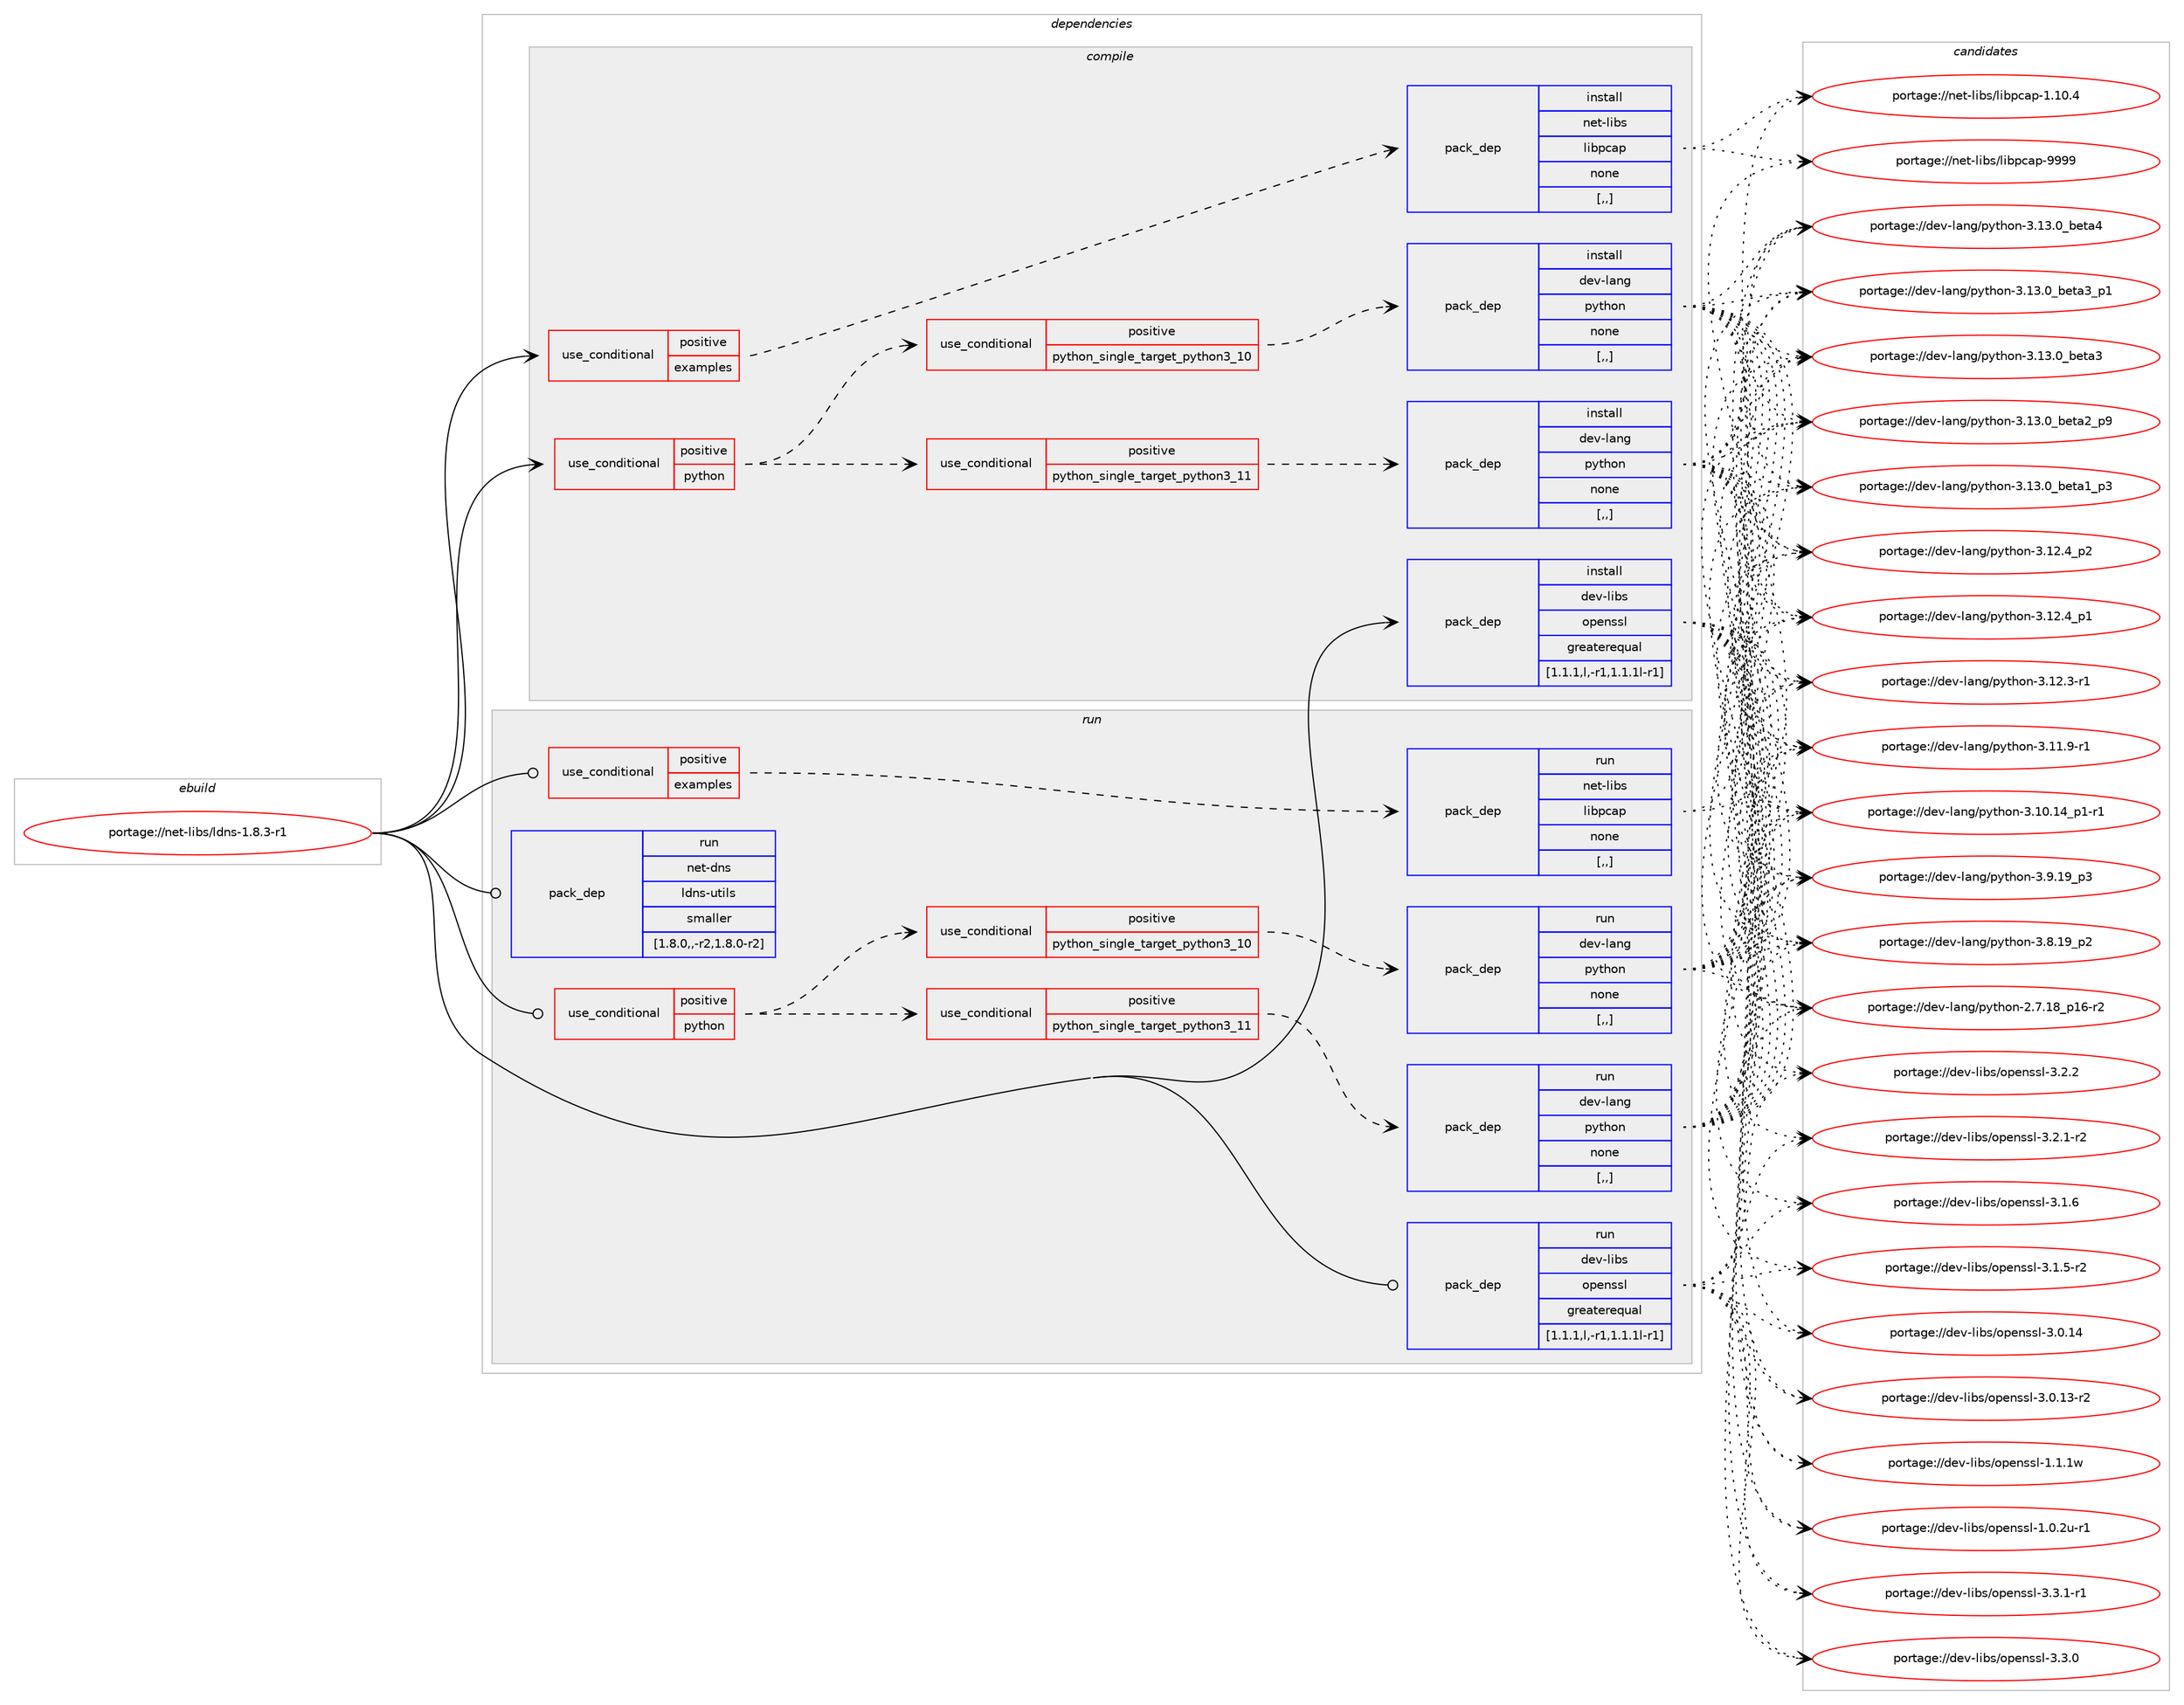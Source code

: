 digraph prolog {

# *************
# Graph options
# *************

newrank=true;
concentrate=true;
compound=true;
graph [rankdir=LR,fontname=Helvetica,fontsize=10,ranksep=1.5];#, ranksep=2.5, nodesep=0.2];
edge  [arrowhead=vee];
node  [fontname=Helvetica,fontsize=10];

# **********
# The ebuild
# **********

subgraph cluster_leftcol {
color=gray;
label=<<i>ebuild</i>>;
id [label="portage://net-libs/ldns-1.8.3-r1", color=red, width=4, href="../net-libs/ldns-1.8.3-r1.svg"];
}

# ****************
# The dependencies
# ****************

subgraph cluster_midcol {
color=gray;
label=<<i>dependencies</i>>;
subgraph cluster_compile {
fillcolor="#eeeeee";
style=filled;
label=<<i>compile</i>>;
subgraph cond93494 {
dependency358810 [label=<<TABLE BORDER="0" CELLBORDER="1" CELLSPACING="0" CELLPADDING="4"><TR><TD ROWSPAN="3" CELLPADDING="10">use_conditional</TD></TR><TR><TD>positive</TD></TR><TR><TD>examples</TD></TR></TABLE>>, shape=none, color=red];
subgraph pack262671 {
dependency358811 [label=<<TABLE BORDER="0" CELLBORDER="1" CELLSPACING="0" CELLPADDING="4" WIDTH="220"><TR><TD ROWSPAN="6" CELLPADDING="30">pack_dep</TD></TR><TR><TD WIDTH="110">install</TD></TR><TR><TD>net-libs</TD></TR><TR><TD>libpcap</TD></TR><TR><TD>none</TD></TR><TR><TD>[,,]</TD></TR></TABLE>>, shape=none, color=blue];
}
dependency358810:e -> dependency358811:w [weight=20,style="dashed",arrowhead="vee"];
}
id:e -> dependency358810:w [weight=20,style="solid",arrowhead="vee"];
subgraph cond93495 {
dependency358812 [label=<<TABLE BORDER="0" CELLBORDER="1" CELLSPACING="0" CELLPADDING="4"><TR><TD ROWSPAN="3" CELLPADDING="10">use_conditional</TD></TR><TR><TD>positive</TD></TR><TR><TD>python</TD></TR></TABLE>>, shape=none, color=red];
subgraph cond93496 {
dependency358813 [label=<<TABLE BORDER="0" CELLBORDER="1" CELLSPACING="0" CELLPADDING="4"><TR><TD ROWSPAN="3" CELLPADDING="10">use_conditional</TD></TR><TR><TD>positive</TD></TR><TR><TD>python_single_target_python3_10</TD></TR></TABLE>>, shape=none, color=red];
subgraph pack262672 {
dependency358814 [label=<<TABLE BORDER="0" CELLBORDER="1" CELLSPACING="0" CELLPADDING="4" WIDTH="220"><TR><TD ROWSPAN="6" CELLPADDING="30">pack_dep</TD></TR><TR><TD WIDTH="110">install</TD></TR><TR><TD>dev-lang</TD></TR><TR><TD>python</TD></TR><TR><TD>none</TD></TR><TR><TD>[,,]</TD></TR></TABLE>>, shape=none, color=blue];
}
dependency358813:e -> dependency358814:w [weight=20,style="dashed",arrowhead="vee"];
}
dependency358812:e -> dependency358813:w [weight=20,style="dashed",arrowhead="vee"];
subgraph cond93497 {
dependency358815 [label=<<TABLE BORDER="0" CELLBORDER="1" CELLSPACING="0" CELLPADDING="4"><TR><TD ROWSPAN="3" CELLPADDING="10">use_conditional</TD></TR><TR><TD>positive</TD></TR><TR><TD>python_single_target_python3_11</TD></TR></TABLE>>, shape=none, color=red];
subgraph pack262673 {
dependency358816 [label=<<TABLE BORDER="0" CELLBORDER="1" CELLSPACING="0" CELLPADDING="4" WIDTH="220"><TR><TD ROWSPAN="6" CELLPADDING="30">pack_dep</TD></TR><TR><TD WIDTH="110">install</TD></TR><TR><TD>dev-lang</TD></TR><TR><TD>python</TD></TR><TR><TD>none</TD></TR><TR><TD>[,,]</TD></TR></TABLE>>, shape=none, color=blue];
}
dependency358815:e -> dependency358816:w [weight=20,style="dashed",arrowhead="vee"];
}
dependency358812:e -> dependency358815:w [weight=20,style="dashed",arrowhead="vee"];
}
id:e -> dependency358812:w [weight=20,style="solid",arrowhead="vee"];
subgraph pack262674 {
dependency358817 [label=<<TABLE BORDER="0" CELLBORDER="1" CELLSPACING="0" CELLPADDING="4" WIDTH="220"><TR><TD ROWSPAN="6" CELLPADDING="30">pack_dep</TD></TR><TR><TD WIDTH="110">install</TD></TR><TR><TD>dev-libs</TD></TR><TR><TD>openssl</TD></TR><TR><TD>greaterequal</TD></TR><TR><TD>[1.1.1,l,-r1,1.1.1l-r1]</TD></TR></TABLE>>, shape=none, color=blue];
}
id:e -> dependency358817:w [weight=20,style="solid",arrowhead="vee"];
}
subgraph cluster_compileandrun {
fillcolor="#eeeeee";
style=filled;
label=<<i>compile and run</i>>;
}
subgraph cluster_run {
fillcolor="#eeeeee";
style=filled;
label=<<i>run</i>>;
subgraph cond93498 {
dependency358818 [label=<<TABLE BORDER="0" CELLBORDER="1" CELLSPACING="0" CELLPADDING="4"><TR><TD ROWSPAN="3" CELLPADDING="10">use_conditional</TD></TR><TR><TD>positive</TD></TR><TR><TD>examples</TD></TR></TABLE>>, shape=none, color=red];
subgraph pack262675 {
dependency358819 [label=<<TABLE BORDER="0" CELLBORDER="1" CELLSPACING="0" CELLPADDING="4" WIDTH="220"><TR><TD ROWSPAN="6" CELLPADDING="30">pack_dep</TD></TR><TR><TD WIDTH="110">run</TD></TR><TR><TD>net-libs</TD></TR><TR><TD>libpcap</TD></TR><TR><TD>none</TD></TR><TR><TD>[,,]</TD></TR></TABLE>>, shape=none, color=blue];
}
dependency358818:e -> dependency358819:w [weight=20,style="dashed",arrowhead="vee"];
}
id:e -> dependency358818:w [weight=20,style="solid",arrowhead="odot"];
subgraph cond93499 {
dependency358820 [label=<<TABLE BORDER="0" CELLBORDER="1" CELLSPACING="0" CELLPADDING="4"><TR><TD ROWSPAN="3" CELLPADDING="10">use_conditional</TD></TR><TR><TD>positive</TD></TR><TR><TD>python</TD></TR></TABLE>>, shape=none, color=red];
subgraph cond93500 {
dependency358821 [label=<<TABLE BORDER="0" CELLBORDER="1" CELLSPACING="0" CELLPADDING="4"><TR><TD ROWSPAN="3" CELLPADDING="10">use_conditional</TD></TR><TR><TD>positive</TD></TR><TR><TD>python_single_target_python3_10</TD></TR></TABLE>>, shape=none, color=red];
subgraph pack262676 {
dependency358822 [label=<<TABLE BORDER="0" CELLBORDER="1" CELLSPACING="0" CELLPADDING="4" WIDTH="220"><TR><TD ROWSPAN="6" CELLPADDING="30">pack_dep</TD></TR><TR><TD WIDTH="110">run</TD></TR><TR><TD>dev-lang</TD></TR><TR><TD>python</TD></TR><TR><TD>none</TD></TR><TR><TD>[,,]</TD></TR></TABLE>>, shape=none, color=blue];
}
dependency358821:e -> dependency358822:w [weight=20,style="dashed",arrowhead="vee"];
}
dependency358820:e -> dependency358821:w [weight=20,style="dashed",arrowhead="vee"];
subgraph cond93501 {
dependency358823 [label=<<TABLE BORDER="0" CELLBORDER="1" CELLSPACING="0" CELLPADDING="4"><TR><TD ROWSPAN="3" CELLPADDING="10">use_conditional</TD></TR><TR><TD>positive</TD></TR><TR><TD>python_single_target_python3_11</TD></TR></TABLE>>, shape=none, color=red];
subgraph pack262677 {
dependency358824 [label=<<TABLE BORDER="0" CELLBORDER="1" CELLSPACING="0" CELLPADDING="4" WIDTH="220"><TR><TD ROWSPAN="6" CELLPADDING="30">pack_dep</TD></TR><TR><TD WIDTH="110">run</TD></TR><TR><TD>dev-lang</TD></TR><TR><TD>python</TD></TR><TR><TD>none</TD></TR><TR><TD>[,,]</TD></TR></TABLE>>, shape=none, color=blue];
}
dependency358823:e -> dependency358824:w [weight=20,style="dashed",arrowhead="vee"];
}
dependency358820:e -> dependency358823:w [weight=20,style="dashed",arrowhead="vee"];
}
id:e -> dependency358820:w [weight=20,style="solid",arrowhead="odot"];
subgraph pack262678 {
dependency358825 [label=<<TABLE BORDER="0" CELLBORDER="1" CELLSPACING="0" CELLPADDING="4" WIDTH="220"><TR><TD ROWSPAN="6" CELLPADDING="30">pack_dep</TD></TR><TR><TD WIDTH="110">run</TD></TR><TR><TD>dev-libs</TD></TR><TR><TD>openssl</TD></TR><TR><TD>greaterequal</TD></TR><TR><TD>[1.1.1,l,-r1,1.1.1l-r1]</TD></TR></TABLE>>, shape=none, color=blue];
}
id:e -> dependency358825:w [weight=20,style="solid",arrowhead="odot"];
subgraph pack262679 {
dependency358826 [label=<<TABLE BORDER="0" CELLBORDER="1" CELLSPACING="0" CELLPADDING="4" WIDTH="220"><TR><TD ROWSPAN="6" CELLPADDING="30">pack_dep</TD></TR><TR><TD WIDTH="110">run</TD></TR><TR><TD>net-dns</TD></TR><TR><TD>ldns-utils</TD></TR><TR><TD>smaller</TD></TR><TR><TD>[1.8.0,,-r2,1.8.0-r2]</TD></TR></TABLE>>, shape=none, color=blue];
}
id:e -> dependency358826:w [weight=20,style="solid",arrowhead="odot"];
}
}

# **************
# The candidates
# **************

subgraph cluster_choices {
rank=same;
color=gray;
label=<<i>candidates</i>>;

subgraph choice262671 {
color=black;
nodesep=1;
choice1101011164510810598115471081059811299971124557575757 [label="portage://net-libs/libpcap-9999", color=red, width=4,href="../net-libs/libpcap-9999.svg"];
choice11010111645108105981154710810598112999711245494649484652 [label="portage://net-libs/libpcap-1.10.4", color=red, width=4,href="../net-libs/libpcap-1.10.4.svg"];
dependency358811:e -> choice1101011164510810598115471081059811299971124557575757:w [style=dotted,weight="100"];
dependency358811:e -> choice11010111645108105981154710810598112999711245494649484652:w [style=dotted,weight="100"];
}
subgraph choice262672 {
color=black;
nodesep=1;
choice1001011184510897110103471121211161041111104551464951464895981011169752 [label="portage://dev-lang/python-3.13.0_beta4", color=red, width=4,href="../dev-lang/python-3.13.0_beta4.svg"];
choice10010111845108971101034711212111610411111045514649514648959810111697519511249 [label="portage://dev-lang/python-3.13.0_beta3_p1", color=red, width=4,href="../dev-lang/python-3.13.0_beta3_p1.svg"];
choice1001011184510897110103471121211161041111104551464951464895981011169751 [label="portage://dev-lang/python-3.13.0_beta3", color=red, width=4,href="../dev-lang/python-3.13.0_beta3.svg"];
choice10010111845108971101034711212111610411111045514649514648959810111697509511257 [label="portage://dev-lang/python-3.13.0_beta2_p9", color=red, width=4,href="../dev-lang/python-3.13.0_beta2_p9.svg"];
choice10010111845108971101034711212111610411111045514649514648959810111697499511251 [label="portage://dev-lang/python-3.13.0_beta1_p3", color=red, width=4,href="../dev-lang/python-3.13.0_beta1_p3.svg"];
choice100101118451089711010347112121116104111110455146495046529511250 [label="portage://dev-lang/python-3.12.4_p2", color=red, width=4,href="../dev-lang/python-3.12.4_p2.svg"];
choice100101118451089711010347112121116104111110455146495046529511249 [label="portage://dev-lang/python-3.12.4_p1", color=red, width=4,href="../dev-lang/python-3.12.4_p1.svg"];
choice100101118451089711010347112121116104111110455146495046514511449 [label="portage://dev-lang/python-3.12.3-r1", color=red, width=4,href="../dev-lang/python-3.12.3-r1.svg"];
choice100101118451089711010347112121116104111110455146494946574511449 [label="portage://dev-lang/python-3.11.9-r1", color=red, width=4,href="../dev-lang/python-3.11.9-r1.svg"];
choice100101118451089711010347112121116104111110455146494846495295112494511449 [label="portage://dev-lang/python-3.10.14_p1-r1", color=red, width=4,href="../dev-lang/python-3.10.14_p1-r1.svg"];
choice100101118451089711010347112121116104111110455146574649579511251 [label="portage://dev-lang/python-3.9.19_p3", color=red, width=4,href="../dev-lang/python-3.9.19_p3.svg"];
choice100101118451089711010347112121116104111110455146564649579511250 [label="portage://dev-lang/python-3.8.19_p2", color=red, width=4,href="../dev-lang/python-3.8.19_p2.svg"];
choice100101118451089711010347112121116104111110455046554649569511249544511450 [label="portage://dev-lang/python-2.7.18_p16-r2", color=red, width=4,href="../dev-lang/python-2.7.18_p16-r2.svg"];
dependency358814:e -> choice1001011184510897110103471121211161041111104551464951464895981011169752:w [style=dotted,weight="100"];
dependency358814:e -> choice10010111845108971101034711212111610411111045514649514648959810111697519511249:w [style=dotted,weight="100"];
dependency358814:e -> choice1001011184510897110103471121211161041111104551464951464895981011169751:w [style=dotted,weight="100"];
dependency358814:e -> choice10010111845108971101034711212111610411111045514649514648959810111697509511257:w [style=dotted,weight="100"];
dependency358814:e -> choice10010111845108971101034711212111610411111045514649514648959810111697499511251:w [style=dotted,weight="100"];
dependency358814:e -> choice100101118451089711010347112121116104111110455146495046529511250:w [style=dotted,weight="100"];
dependency358814:e -> choice100101118451089711010347112121116104111110455146495046529511249:w [style=dotted,weight="100"];
dependency358814:e -> choice100101118451089711010347112121116104111110455146495046514511449:w [style=dotted,weight="100"];
dependency358814:e -> choice100101118451089711010347112121116104111110455146494946574511449:w [style=dotted,weight="100"];
dependency358814:e -> choice100101118451089711010347112121116104111110455146494846495295112494511449:w [style=dotted,weight="100"];
dependency358814:e -> choice100101118451089711010347112121116104111110455146574649579511251:w [style=dotted,weight="100"];
dependency358814:e -> choice100101118451089711010347112121116104111110455146564649579511250:w [style=dotted,weight="100"];
dependency358814:e -> choice100101118451089711010347112121116104111110455046554649569511249544511450:w [style=dotted,weight="100"];
}
subgraph choice262673 {
color=black;
nodesep=1;
choice1001011184510897110103471121211161041111104551464951464895981011169752 [label="portage://dev-lang/python-3.13.0_beta4", color=red, width=4,href="../dev-lang/python-3.13.0_beta4.svg"];
choice10010111845108971101034711212111610411111045514649514648959810111697519511249 [label="portage://dev-lang/python-3.13.0_beta3_p1", color=red, width=4,href="../dev-lang/python-3.13.0_beta3_p1.svg"];
choice1001011184510897110103471121211161041111104551464951464895981011169751 [label="portage://dev-lang/python-3.13.0_beta3", color=red, width=4,href="../dev-lang/python-3.13.0_beta3.svg"];
choice10010111845108971101034711212111610411111045514649514648959810111697509511257 [label="portage://dev-lang/python-3.13.0_beta2_p9", color=red, width=4,href="../dev-lang/python-3.13.0_beta2_p9.svg"];
choice10010111845108971101034711212111610411111045514649514648959810111697499511251 [label="portage://dev-lang/python-3.13.0_beta1_p3", color=red, width=4,href="../dev-lang/python-3.13.0_beta1_p3.svg"];
choice100101118451089711010347112121116104111110455146495046529511250 [label="portage://dev-lang/python-3.12.4_p2", color=red, width=4,href="../dev-lang/python-3.12.4_p2.svg"];
choice100101118451089711010347112121116104111110455146495046529511249 [label="portage://dev-lang/python-3.12.4_p1", color=red, width=4,href="../dev-lang/python-3.12.4_p1.svg"];
choice100101118451089711010347112121116104111110455146495046514511449 [label="portage://dev-lang/python-3.12.3-r1", color=red, width=4,href="../dev-lang/python-3.12.3-r1.svg"];
choice100101118451089711010347112121116104111110455146494946574511449 [label="portage://dev-lang/python-3.11.9-r1", color=red, width=4,href="../dev-lang/python-3.11.9-r1.svg"];
choice100101118451089711010347112121116104111110455146494846495295112494511449 [label="portage://dev-lang/python-3.10.14_p1-r1", color=red, width=4,href="../dev-lang/python-3.10.14_p1-r1.svg"];
choice100101118451089711010347112121116104111110455146574649579511251 [label="portage://dev-lang/python-3.9.19_p3", color=red, width=4,href="../dev-lang/python-3.9.19_p3.svg"];
choice100101118451089711010347112121116104111110455146564649579511250 [label="portage://dev-lang/python-3.8.19_p2", color=red, width=4,href="../dev-lang/python-3.8.19_p2.svg"];
choice100101118451089711010347112121116104111110455046554649569511249544511450 [label="portage://dev-lang/python-2.7.18_p16-r2", color=red, width=4,href="../dev-lang/python-2.7.18_p16-r2.svg"];
dependency358816:e -> choice1001011184510897110103471121211161041111104551464951464895981011169752:w [style=dotted,weight="100"];
dependency358816:e -> choice10010111845108971101034711212111610411111045514649514648959810111697519511249:w [style=dotted,weight="100"];
dependency358816:e -> choice1001011184510897110103471121211161041111104551464951464895981011169751:w [style=dotted,weight="100"];
dependency358816:e -> choice10010111845108971101034711212111610411111045514649514648959810111697509511257:w [style=dotted,weight="100"];
dependency358816:e -> choice10010111845108971101034711212111610411111045514649514648959810111697499511251:w [style=dotted,weight="100"];
dependency358816:e -> choice100101118451089711010347112121116104111110455146495046529511250:w [style=dotted,weight="100"];
dependency358816:e -> choice100101118451089711010347112121116104111110455146495046529511249:w [style=dotted,weight="100"];
dependency358816:e -> choice100101118451089711010347112121116104111110455146495046514511449:w [style=dotted,weight="100"];
dependency358816:e -> choice100101118451089711010347112121116104111110455146494946574511449:w [style=dotted,weight="100"];
dependency358816:e -> choice100101118451089711010347112121116104111110455146494846495295112494511449:w [style=dotted,weight="100"];
dependency358816:e -> choice100101118451089711010347112121116104111110455146574649579511251:w [style=dotted,weight="100"];
dependency358816:e -> choice100101118451089711010347112121116104111110455146564649579511250:w [style=dotted,weight="100"];
dependency358816:e -> choice100101118451089711010347112121116104111110455046554649569511249544511450:w [style=dotted,weight="100"];
}
subgraph choice262674 {
color=black;
nodesep=1;
choice1001011184510810598115471111121011101151151084551465146494511449 [label="portage://dev-libs/openssl-3.3.1-r1", color=red, width=4,href="../dev-libs/openssl-3.3.1-r1.svg"];
choice100101118451081059811547111112101110115115108455146514648 [label="portage://dev-libs/openssl-3.3.0", color=red, width=4,href="../dev-libs/openssl-3.3.0.svg"];
choice100101118451081059811547111112101110115115108455146504650 [label="portage://dev-libs/openssl-3.2.2", color=red, width=4,href="../dev-libs/openssl-3.2.2.svg"];
choice1001011184510810598115471111121011101151151084551465046494511450 [label="portage://dev-libs/openssl-3.2.1-r2", color=red, width=4,href="../dev-libs/openssl-3.2.1-r2.svg"];
choice100101118451081059811547111112101110115115108455146494654 [label="portage://dev-libs/openssl-3.1.6", color=red, width=4,href="../dev-libs/openssl-3.1.6.svg"];
choice1001011184510810598115471111121011101151151084551464946534511450 [label="portage://dev-libs/openssl-3.1.5-r2", color=red, width=4,href="../dev-libs/openssl-3.1.5-r2.svg"];
choice10010111845108105981154711111210111011511510845514648464952 [label="portage://dev-libs/openssl-3.0.14", color=red, width=4,href="../dev-libs/openssl-3.0.14.svg"];
choice100101118451081059811547111112101110115115108455146484649514511450 [label="portage://dev-libs/openssl-3.0.13-r2", color=red, width=4,href="../dev-libs/openssl-3.0.13-r2.svg"];
choice100101118451081059811547111112101110115115108454946494649119 [label="portage://dev-libs/openssl-1.1.1w", color=red, width=4,href="../dev-libs/openssl-1.1.1w.svg"];
choice1001011184510810598115471111121011101151151084549464846501174511449 [label="portage://dev-libs/openssl-1.0.2u-r1", color=red, width=4,href="../dev-libs/openssl-1.0.2u-r1.svg"];
dependency358817:e -> choice1001011184510810598115471111121011101151151084551465146494511449:w [style=dotted,weight="100"];
dependency358817:e -> choice100101118451081059811547111112101110115115108455146514648:w [style=dotted,weight="100"];
dependency358817:e -> choice100101118451081059811547111112101110115115108455146504650:w [style=dotted,weight="100"];
dependency358817:e -> choice1001011184510810598115471111121011101151151084551465046494511450:w [style=dotted,weight="100"];
dependency358817:e -> choice100101118451081059811547111112101110115115108455146494654:w [style=dotted,weight="100"];
dependency358817:e -> choice1001011184510810598115471111121011101151151084551464946534511450:w [style=dotted,weight="100"];
dependency358817:e -> choice10010111845108105981154711111210111011511510845514648464952:w [style=dotted,weight="100"];
dependency358817:e -> choice100101118451081059811547111112101110115115108455146484649514511450:w [style=dotted,weight="100"];
dependency358817:e -> choice100101118451081059811547111112101110115115108454946494649119:w [style=dotted,weight="100"];
dependency358817:e -> choice1001011184510810598115471111121011101151151084549464846501174511449:w [style=dotted,weight="100"];
}
subgraph choice262675 {
color=black;
nodesep=1;
choice1101011164510810598115471081059811299971124557575757 [label="portage://net-libs/libpcap-9999", color=red, width=4,href="../net-libs/libpcap-9999.svg"];
choice11010111645108105981154710810598112999711245494649484652 [label="portage://net-libs/libpcap-1.10.4", color=red, width=4,href="../net-libs/libpcap-1.10.4.svg"];
dependency358819:e -> choice1101011164510810598115471081059811299971124557575757:w [style=dotted,weight="100"];
dependency358819:e -> choice11010111645108105981154710810598112999711245494649484652:w [style=dotted,weight="100"];
}
subgraph choice262676 {
color=black;
nodesep=1;
choice1001011184510897110103471121211161041111104551464951464895981011169752 [label="portage://dev-lang/python-3.13.0_beta4", color=red, width=4,href="../dev-lang/python-3.13.0_beta4.svg"];
choice10010111845108971101034711212111610411111045514649514648959810111697519511249 [label="portage://dev-lang/python-3.13.0_beta3_p1", color=red, width=4,href="../dev-lang/python-3.13.0_beta3_p1.svg"];
choice1001011184510897110103471121211161041111104551464951464895981011169751 [label="portage://dev-lang/python-3.13.0_beta3", color=red, width=4,href="../dev-lang/python-3.13.0_beta3.svg"];
choice10010111845108971101034711212111610411111045514649514648959810111697509511257 [label="portage://dev-lang/python-3.13.0_beta2_p9", color=red, width=4,href="../dev-lang/python-3.13.0_beta2_p9.svg"];
choice10010111845108971101034711212111610411111045514649514648959810111697499511251 [label="portage://dev-lang/python-3.13.0_beta1_p3", color=red, width=4,href="../dev-lang/python-3.13.0_beta1_p3.svg"];
choice100101118451089711010347112121116104111110455146495046529511250 [label="portage://dev-lang/python-3.12.4_p2", color=red, width=4,href="../dev-lang/python-3.12.4_p2.svg"];
choice100101118451089711010347112121116104111110455146495046529511249 [label="portage://dev-lang/python-3.12.4_p1", color=red, width=4,href="../dev-lang/python-3.12.4_p1.svg"];
choice100101118451089711010347112121116104111110455146495046514511449 [label="portage://dev-lang/python-3.12.3-r1", color=red, width=4,href="../dev-lang/python-3.12.3-r1.svg"];
choice100101118451089711010347112121116104111110455146494946574511449 [label="portage://dev-lang/python-3.11.9-r1", color=red, width=4,href="../dev-lang/python-3.11.9-r1.svg"];
choice100101118451089711010347112121116104111110455146494846495295112494511449 [label="portage://dev-lang/python-3.10.14_p1-r1", color=red, width=4,href="../dev-lang/python-3.10.14_p1-r1.svg"];
choice100101118451089711010347112121116104111110455146574649579511251 [label="portage://dev-lang/python-3.9.19_p3", color=red, width=4,href="../dev-lang/python-3.9.19_p3.svg"];
choice100101118451089711010347112121116104111110455146564649579511250 [label="portage://dev-lang/python-3.8.19_p2", color=red, width=4,href="../dev-lang/python-3.8.19_p2.svg"];
choice100101118451089711010347112121116104111110455046554649569511249544511450 [label="portage://dev-lang/python-2.7.18_p16-r2", color=red, width=4,href="../dev-lang/python-2.7.18_p16-r2.svg"];
dependency358822:e -> choice1001011184510897110103471121211161041111104551464951464895981011169752:w [style=dotted,weight="100"];
dependency358822:e -> choice10010111845108971101034711212111610411111045514649514648959810111697519511249:w [style=dotted,weight="100"];
dependency358822:e -> choice1001011184510897110103471121211161041111104551464951464895981011169751:w [style=dotted,weight="100"];
dependency358822:e -> choice10010111845108971101034711212111610411111045514649514648959810111697509511257:w [style=dotted,weight="100"];
dependency358822:e -> choice10010111845108971101034711212111610411111045514649514648959810111697499511251:w [style=dotted,weight="100"];
dependency358822:e -> choice100101118451089711010347112121116104111110455146495046529511250:w [style=dotted,weight="100"];
dependency358822:e -> choice100101118451089711010347112121116104111110455146495046529511249:w [style=dotted,weight="100"];
dependency358822:e -> choice100101118451089711010347112121116104111110455146495046514511449:w [style=dotted,weight="100"];
dependency358822:e -> choice100101118451089711010347112121116104111110455146494946574511449:w [style=dotted,weight="100"];
dependency358822:e -> choice100101118451089711010347112121116104111110455146494846495295112494511449:w [style=dotted,weight="100"];
dependency358822:e -> choice100101118451089711010347112121116104111110455146574649579511251:w [style=dotted,weight="100"];
dependency358822:e -> choice100101118451089711010347112121116104111110455146564649579511250:w [style=dotted,weight="100"];
dependency358822:e -> choice100101118451089711010347112121116104111110455046554649569511249544511450:w [style=dotted,weight="100"];
}
subgraph choice262677 {
color=black;
nodesep=1;
choice1001011184510897110103471121211161041111104551464951464895981011169752 [label="portage://dev-lang/python-3.13.0_beta4", color=red, width=4,href="../dev-lang/python-3.13.0_beta4.svg"];
choice10010111845108971101034711212111610411111045514649514648959810111697519511249 [label="portage://dev-lang/python-3.13.0_beta3_p1", color=red, width=4,href="../dev-lang/python-3.13.0_beta3_p1.svg"];
choice1001011184510897110103471121211161041111104551464951464895981011169751 [label="portage://dev-lang/python-3.13.0_beta3", color=red, width=4,href="../dev-lang/python-3.13.0_beta3.svg"];
choice10010111845108971101034711212111610411111045514649514648959810111697509511257 [label="portage://dev-lang/python-3.13.0_beta2_p9", color=red, width=4,href="../dev-lang/python-3.13.0_beta2_p9.svg"];
choice10010111845108971101034711212111610411111045514649514648959810111697499511251 [label="portage://dev-lang/python-3.13.0_beta1_p3", color=red, width=4,href="../dev-lang/python-3.13.0_beta1_p3.svg"];
choice100101118451089711010347112121116104111110455146495046529511250 [label="portage://dev-lang/python-3.12.4_p2", color=red, width=4,href="../dev-lang/python-3.12.4_p2.svg"];
choice100101118451089711010347112121116104111110455146495046529511249 [label="portage://dev-lang/python-3.12.4_p1", color=red, width=4,href="../dev-lang/python-3.12.4_p1.svg"];
choice100101118451089711010347112121116104111110455146495046514511449 [label="portage://dev-lang/python-3.12.3-r1", color=red, width=4,href="../dev-lang/python-3.12.3-r1.svg"];
choice100101118451089711010347112121116104111110455146494946574511449 [label="portage://dev-lang/python-3.11.9-r1", color=red, width=4,href="../dev-lang/python-3.11.9-r1.svg"];
choice100101118451089711010347112121116104111110455146494846495295112494511449 [label="portage://dev-lang/python-3.10.14_p1-r1", color=red, width=4,href="../dev-lang/python-3.10.14_p1-r1.svg"];
choice100101118451089711010347112121116104111110455146574649579511251 [label="portage://dev-lang/python-3.9.19_p3", color=red, width=4,href="../dev-lang/python-3.9.19_p3.svg"];
choice100101118451089711010347112121116104111110455146564649579511250 [label="portage://dev-lang/python-3.8.19_p2", color=red, width=4,href="../dev-lang/python-3.8.19_p2.svg"];
choice100101118451089711010347112121116104111110455046554649569511249544511450 [label="portage://dev-lang/python-2.7.18_p16-r2", color=red, width=4,href="../dev-lang/python-2.7.18_p16-r2.svg"];
dependency358824:e -> choice1001011184510897110103471121211161041111104551464951464895981011169752:w [style=dotted,weight="100"];
dependency358824:e -> choice10010111845108971101034711212111610411111045514649514648959810111697519511249:w [style=dotted,weight="100"];
dependency358824:e -> choice1001011184510897110103471121211161041111104551464951464895981011169751:w [style=dotted,weight="100"];
dependency358824:e -> choice10010111845108971101034711212111610411111045514649514648959810111697509511257:w [style=dotted,weight="100"];
dependency358824:e -> choice10010111845108971101034711212111610411111045514649514648959810111697499511251:w [style=dotted,weight="100"];
dependency358824:e -> choice100101118451089711010347112121116104111110455146495046529511250:w [style=dotted,weight="100"];
dependency358824:e -> choice100101118451089711010347112121116104111110455146495046529511249:w [style=dotted,weight="100"];
dependency358824:e -> choice100101118451089711010347112121116104111110455146495046514511449:w [style=dotted,weight="100"];
dependency358824:e -> choice100101118451089711010347112121116104111110455146494946574511449:w [style=dotted,weight="100"];
dependency358824:e -> choice100101118451089711010347112121116104111110455146494846495295112494511449:w [style=dotted,weight="100"];
dependency358824:e -> choice100101118451089711010347112121116104111110455146574649579511251:w [style=dotted,weight="100"];
dependency358824:e -> choice100101118451089711010347112121116104111110455146564649579511250:w [style=dotted,weight="100"];
dependency358824:e -> choice100101118451089711010347112121116104111110455046554649569511249544511450:w [style=dotted,weight="100"];
}
subgraph choice262678 {
color=black;
nodesep=1;
choice1001011184510810598115471111121011101151151084551465146494511449 [label="portage://dev-libs/openssl-3.3.1-r1", color=red, width=4,href="../dev-libs/openssl-3.3.1-r1.svg"];
choice100101118451081059811547111112101110115115108455146514648 [label="portage://dev-libs/openssl-3.3.0", color=red, width=4,href="../dev-libs/openssl-3.3.0.svg"];
choice100101118451081059811547111112101110115115108455146504650 [label="portage://dev-libs/openssl-3.2.2", color=red, width=4,href="../dev-libs/openssl-3.2.2.svg"];
choice1001011184510810598115471111121011101151151084551465046494511450 [label="portage://dev-libs/openssl-3.2.1-r2", color=red, width=4,href="../dev-libs/openssl-3.2.1-r2.svg"];
choice100101118451081059811547111112101110115115108455146494654 [label="portage://dev-libs/openssl-3.1.6", color=red, width=4,href="../dev-libs/openssl-3.1.6.svg"];
choice1001011184510810598115471111121011101151151084551464946534511450 [label="portage://dev-libs/openssl-3.1.5-r2", color=red, width=4,href="../dev-libs/openssl-3.1.5-r2.svg"];
choice10010111845108105981154711111210111011511510845514648464952 [label="portage://dev-libs/openssl-3.0.14", color=red, width=4,href="../dev-libs/openssl-3.0.14.svg"];
choice100101118451081059811547111112101110115115108455146484649514511450 [label="portage://dev-libs/openssl-3.0.13-r2", color=red, width=4,href="../dev-libs/openssl-3.0.13-r2.svg"];
choice100101118451081059811547111112101110115115108454946494649119 [label="portage://dev-libs/openssl-1.1.1w", color=red, width=4,href="../dev-libs/openssl-1.1.1w.svg"];
choice1001011184510810598115471111121011101151151084549464846501174511449 [label="portage://dev-libs/openssl-1.0.2u-r1", color=red, width=4,href="../dev-libs/openssl-1.0.2u-r1.svg"];
dependency358825:e -> choice1001011184510810598115471111121011101151151084551465146494511449:w [style=dotted,weight="100"];
dependency358825:e -> choice100101118451081059811547111112101110115115108455146514648:w [style=dotted,weight="100"];
dependency358825:e -> choice100101118451081059811547111112101110115115108455146504650:w [style=dotted,weight="100"];
dependency358825:e -> choice1001011184510810598115471111121011101151151084551465046494511450:w [style=dotted,weight="100"];
dependency358825:e -> choice100101118451081059811547111112101110115115108455146494654:w [style=dotted,weight="100"];
dependency358825:e -> choice1001011184510810598115471111121011101151151084551464946534511450:w [style=dotted,weight="100"];
dependency358825:e -> choice10010111845108105981154711111210111011511510845514648464952:w [style=dotted,weight="100"];
dependency358825:e -> choice100101118451081059811547111112101110115115108455146484649514511450:w [style=dotted,weight="100"];
dependency358825:e -> choice100101118451081059811547111112101110115115108454946494649119:w [style=dotted,weight="100"];
dependency358825:e -> choice1001011184510810598115471111121011101151151084549464846501174511449:w [style=dotted,weight="100"];
}
subgraph choice262679 {
color=black;
nodesep=1;
}
}

}
